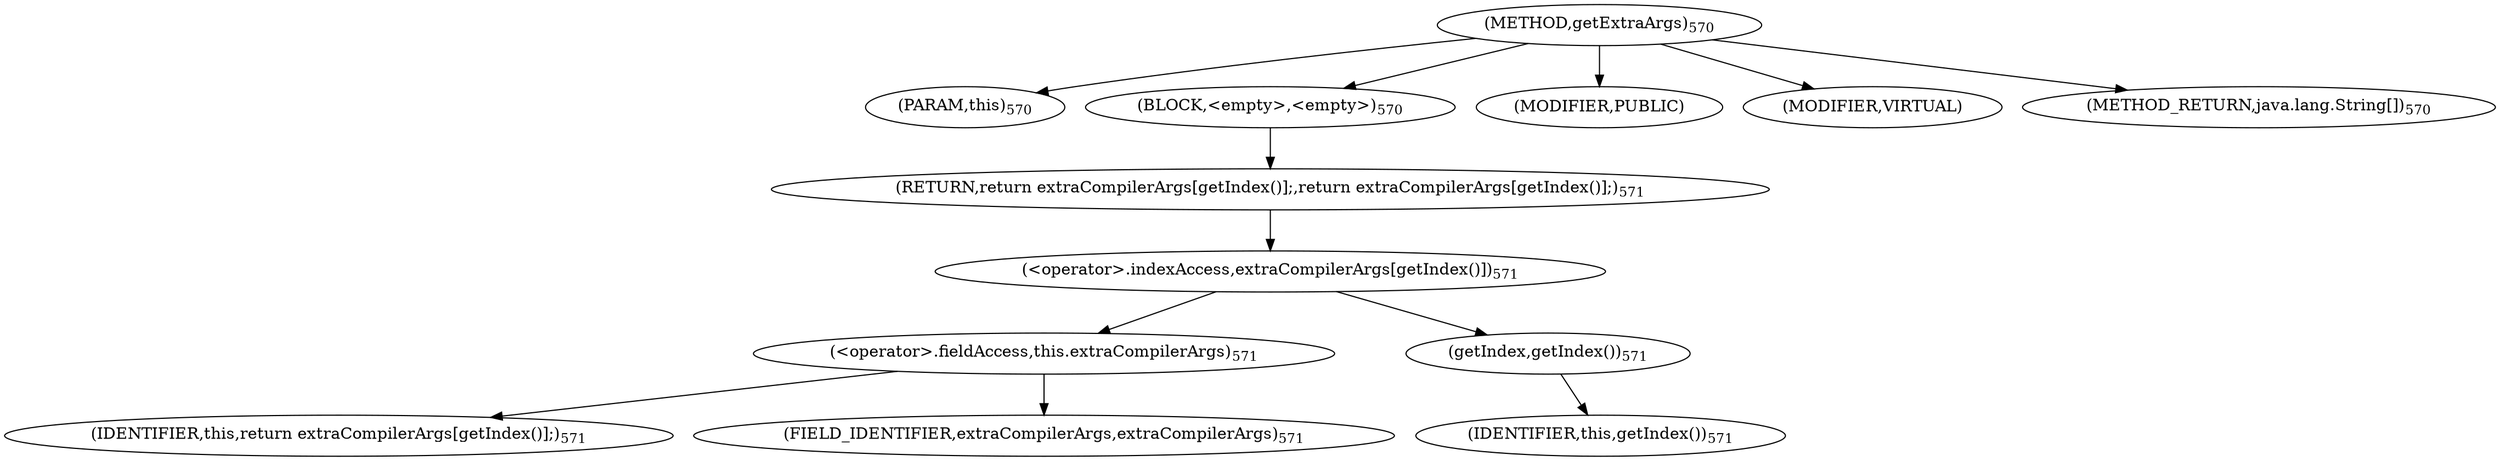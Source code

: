 digraph "getExtraArgs" {  
"897" [label = <(METHOD,getExtraArgs)<SUB>570</SUB>> ]
"66" [label = <(PARAM,this)<SUB>570</SUB>> ]
"898" [label = <(BLOCK,&lt;empty&gt;,&lt;empty&gt;)<SUB>570</SUB>> ]
"899" [label = <(RETURN,return extraCompilerArgs[getIndex()];,return extraCompilerArgs[getIndex()];)<SUB>571</SUB>> ]
"900" [label = <(&lt;operator&gt;.indexAccess,extraCompilerArgs[getIndex()])<SUB>571</SUB>> ]
"901" [label = <(&lt;operator&gt;.fieldAccess,this.extraCompilerArgs)<SUB>571</SUB>> ]
"902" [label = <(IDENTIFIER,this,return extraCompilerArgs[getIndex()];)<SUB>571</SUB>> ]
"903" [label = <(FIELD_IDENTIFIER,extraCompilerArgs,extraCompilerArgs)<SUB>571</SUB>> ]
"904" [label = <(getIndex,getIndex())<SUB>571</SUB>> ]
"65" [label = <(IDENTIFIER,this,getIndex())<SUB>571</SUB>> ]
"905" [label = <(MODIFIER,PUBLIC)> ]
"906" [label = <(MODIFIER,VIRTUAL)> ]
"907" [label = <(METHOD_RETURN,java.lang.String[])<SUB>570</SUB>> ]
  "897" -> "66" 
  "897" -> "898" 
  "897" -> "905" 
  "897" -> "906" 
  "897" -> "907" 
  "898" -> "899" 
  "899" -> "900" 
  "900" -> "901" 
  "900" -> "904" 
  "901" -> "902" 
  "901" -> "903" 
  "904" -> "65" 
}
